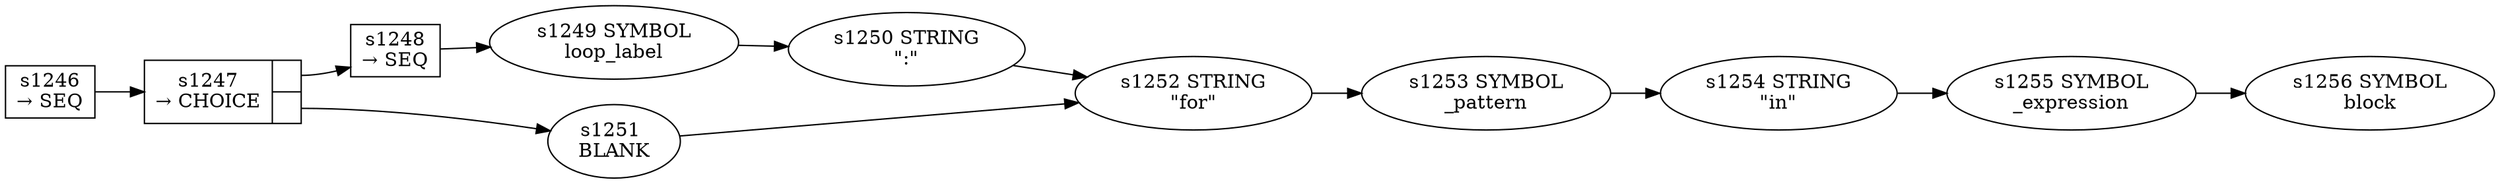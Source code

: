 
  digraph for_expression {
  
    rankdir=LR;
  
    s1246 [label="s1246\n&rarr; SEQ", shape=record, fixedsize=false, peripheries=1];
  s1247 [label="{s1247\n&rarr; CHOICE|{<p0>|<p1>}}", shape=record, fixedsize=false, peripheries=1];
  s1248 [label="s1248\n&rarr; SEQ", shape=record, fixedsize=false, peripheries=1];
  s1249 [label="s1249 SYMBOL\nloop_label" href="rust-grammar.json.loop_label.dot.svg"];
  s1248 -> s1249 [];
  s1250 [label="s1250 STRING\n\":\""];
  s1249 -> s1250 [];
  s1247:p0 -> s1248 [label=""];
  s1251 [label="s1251 \nBLANK"];
  s1247:p1 -> s1251 [label=""];
  s1246 -> s1247 [];
  s1252 [label="s1252 STRING\n\"for\""];
  s1250 -> s1252 [];
  s1251 -> s1252 [];
  s1253 [label="s1253 SYMBOL\n_pattern" href="rust-grammar.json._pattern.dot.svg"];
  s1252 -> s1253 [];
  s1254 [label="s1254 STRING\n\"in\""];
  s1253 -> s1254 [];
  s1255 [label="s1255 SYMBOL\n_expression" href="rust-grammar.json._expression.dot.svg"];
  s1254 -> s1255 [];
  s1256 [label="s1256 SYMBOL\nblock" href="rust-grammar.json.block.dot.svg"];
  s1255 -> s1256 [];
  
  }
  